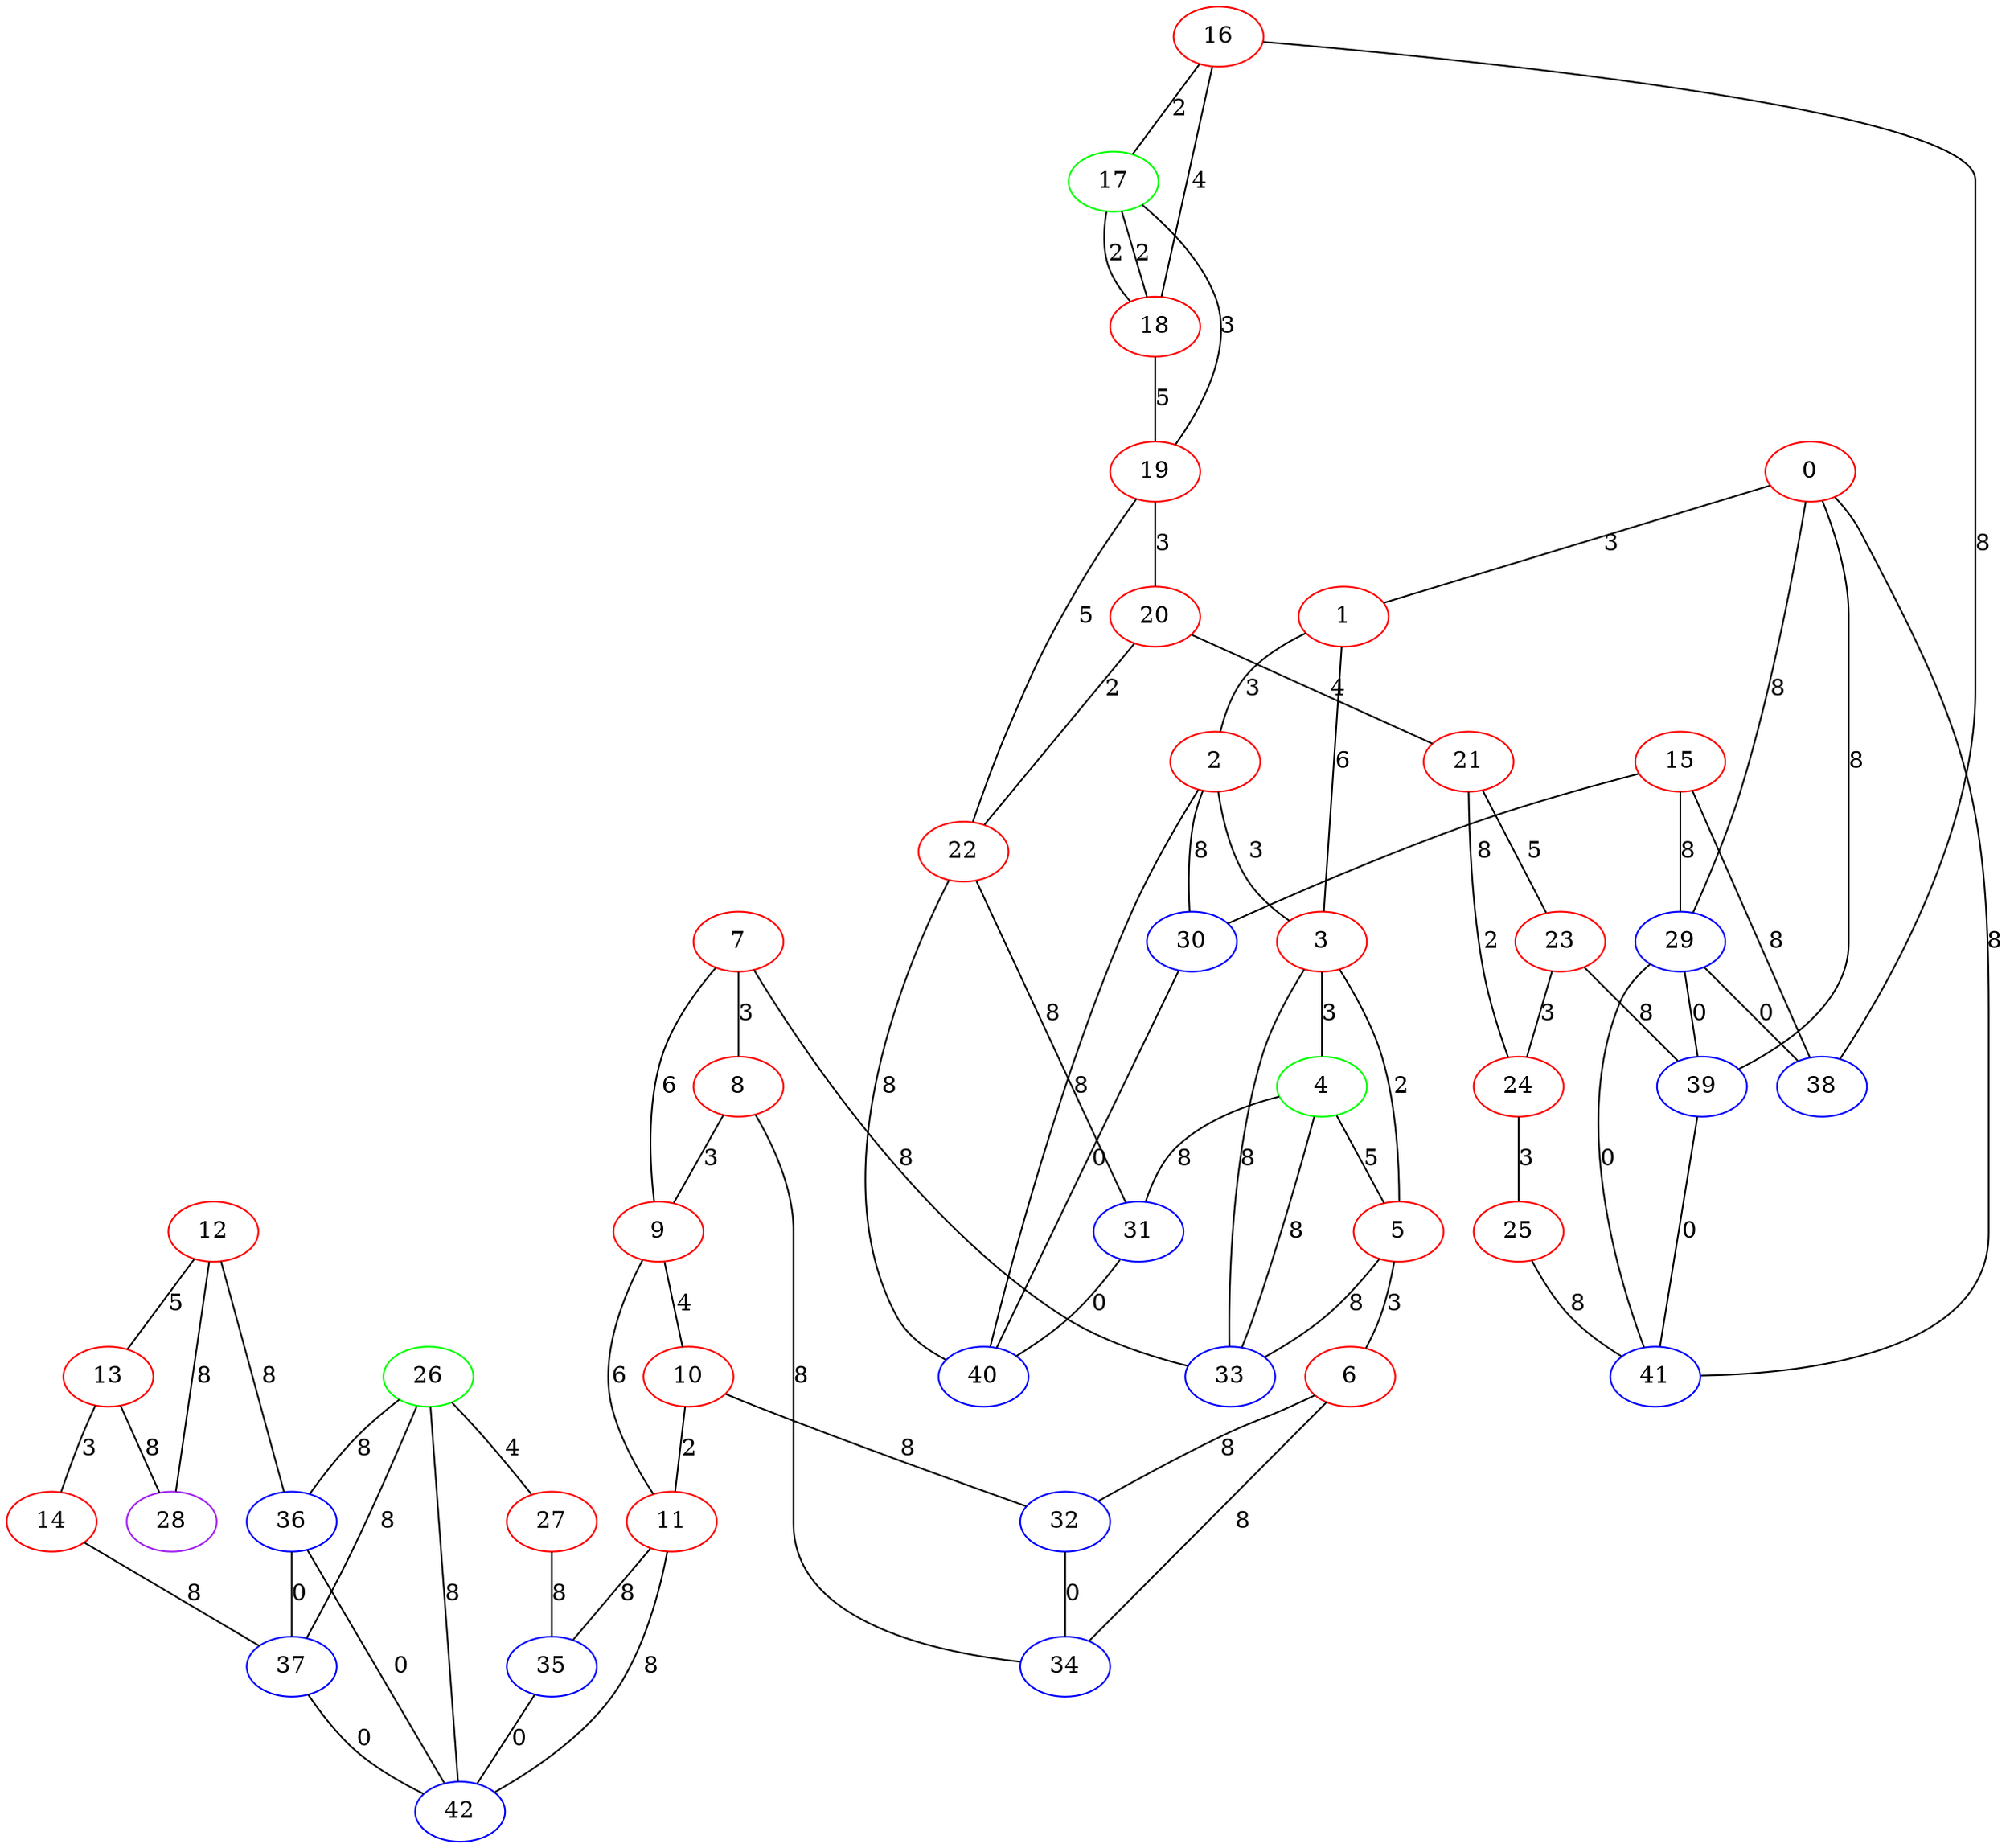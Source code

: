 graph "" {
0 [color=red, weight=1];
1 [color=red, weight=1];
2 [color=red, weight=1];
3 [color=red, weight=1];
4 [color=green, weight=2];
5 [color=red, weight=1];
6 [color=red, weight=1];
7 [color=red, weight=1];
8 [color=red, weight=1];
9 [color=red, weight=1];
10 [color=red, weight=1];
11 [color=red, weight=1];
12 [color=red, weight=1];
13 [color=red, weight=1];
14 [color=red, weight=1];
15 [color=red, weight=1];
16 [color=red, weight=1];
17 [color=green, weight=2];
18 [color=red, weight=1];
19 [color=red, weight=1];
20 [color=red, weight=1];
21 [color=red, weight=1];
22 [color=red, weight=1];
23 [color=red, weight=1];
24 [color=red, weight=1];
25 [color=red, weight=1];
26 [color=green, weight=2];
27 [color=red, weight=1];
28 [color=purple, weight=4];
29 [color=blue, weight=3];
30 [color=blue, weight=3];
31 [color=blue, weight=3];
32 [color=blue, weight=3];
33 [color=blue, weight=3];
34 [color=blue, weight=3];
35 [color=blue, weight=3];
36 [color=blue, weight=3];
37 [color=blue, weight=3];
38 [color=blue, weight=3];
39 [color=blue, weight=3];
40 [color=blue, weight=3];
41 [color=blue, weight=3];
42 [color=blue, weight=3];
0 -- 1  [key=0, label=3];
0 -- 41  [key=0, label=8];
0 -- 29  [key=0, label=8];
0 -- 39  [key=0, label=8];
1 -- 2  [key=0, label=3];
1 -- 3  [key=0, label=6];
2 -- 40  [key=0, label=8];
2 -- 3  [key=0, label=3];
2 -- 30  [key=0, label=8];
3 -- 4  [key=0, label=3];
3 -- 5  [key=0, label=2];
3 -- 33  [key=0, label=8];
4 -- 33  [key=0, label=8];
4 -- 5  [key=0, label=5];
4 -- 31  [key=0, label=8];
5 -- 33  [key=0, label=8];
5 -- 6  [key=0, label=3];
6 -- 32  [key=0, label=8];
6 -- 34  [key=0, label=8];
7 -- 8  [key=0, label=3];
7 -- 9  [key=0, label=6];
7 -- 33  [key=0, label=8];
8 -- 9  [key=0, label=3];
8 -- 34  [key=0, label=8];
9 -- 10  [key=0, label=4];
9 -- 11  [key=0, label=6];
10 -- 32  [key=0, label=8];
10 -- 11  [key=0, label=2];
11 -- 35  [key=0, label=8];
11 -- 42  [key=0, label=8];
12 -- 28  [key=0, label=8];
12 -- 36  [key=0, label=8];
12 -- 13  [key=0, label=5];
13 -- 28  [key=0, label=8];
13 -- 14  [key=0, label=3];
14 -- 37  [key=0, label=8];
15 -- 38  [key=0, label=8];
15 -- 29  [key=0, label=8];
15 -- 30  [key=0, label=8];
16 -- 17  [key=0, label=2];
16 -- 18  [key=0, label=4];
16 -- 38  [key=0, label=8];
17 -- 18  [key=0, label=2];
17 -- 18  [key=1, label=2];
17 -- 19  [key=0, label=3];
18 -- 19  [key=0, label=5];
19 -- 20  [key=0, label=3];
19 -- 22  [key=0, label=5];
20 -- 21  [key=0, label=4];
20 -- 22  [key=0, label=2];
21 -- 24  [key=0, label=2];
21 -- 23  [key=0, label=5];
22 -- 40  [key=0, label=8];
22 -- 31  [key=0, label=8];
23 -- 24  [key=0, label=3];
23 -- 39  [key=0, label=8];
24 -- 25  [key=0, label=3];
25 -- 41  [key=0, label=8];
26 -- 42  [key=0, label=8];
26 -- 27  [key=0, label=4];
26 -- 36  [key=0, label=8];
26 -- 37  [key=0, label=8];
27 -- 35  [key=0, label=8];
29 -- 41  [key=0, label=0];
29 -- 38  [key=0, label=0];
29 -- 39  [key=0, label=0];
30 -- 40  [key=0, label=0];
31 -- 40  [key=0, label=0];
32 -- 34  [key=0, label=0];
35 -- 42  [key=0, label=0];
36 -- 42  [key=0, label=0];
36 -- 37  [key=0, label=0];
37 -- 42  [key=0, label=0];
39 -- 41  [key=0, label=0];
}
